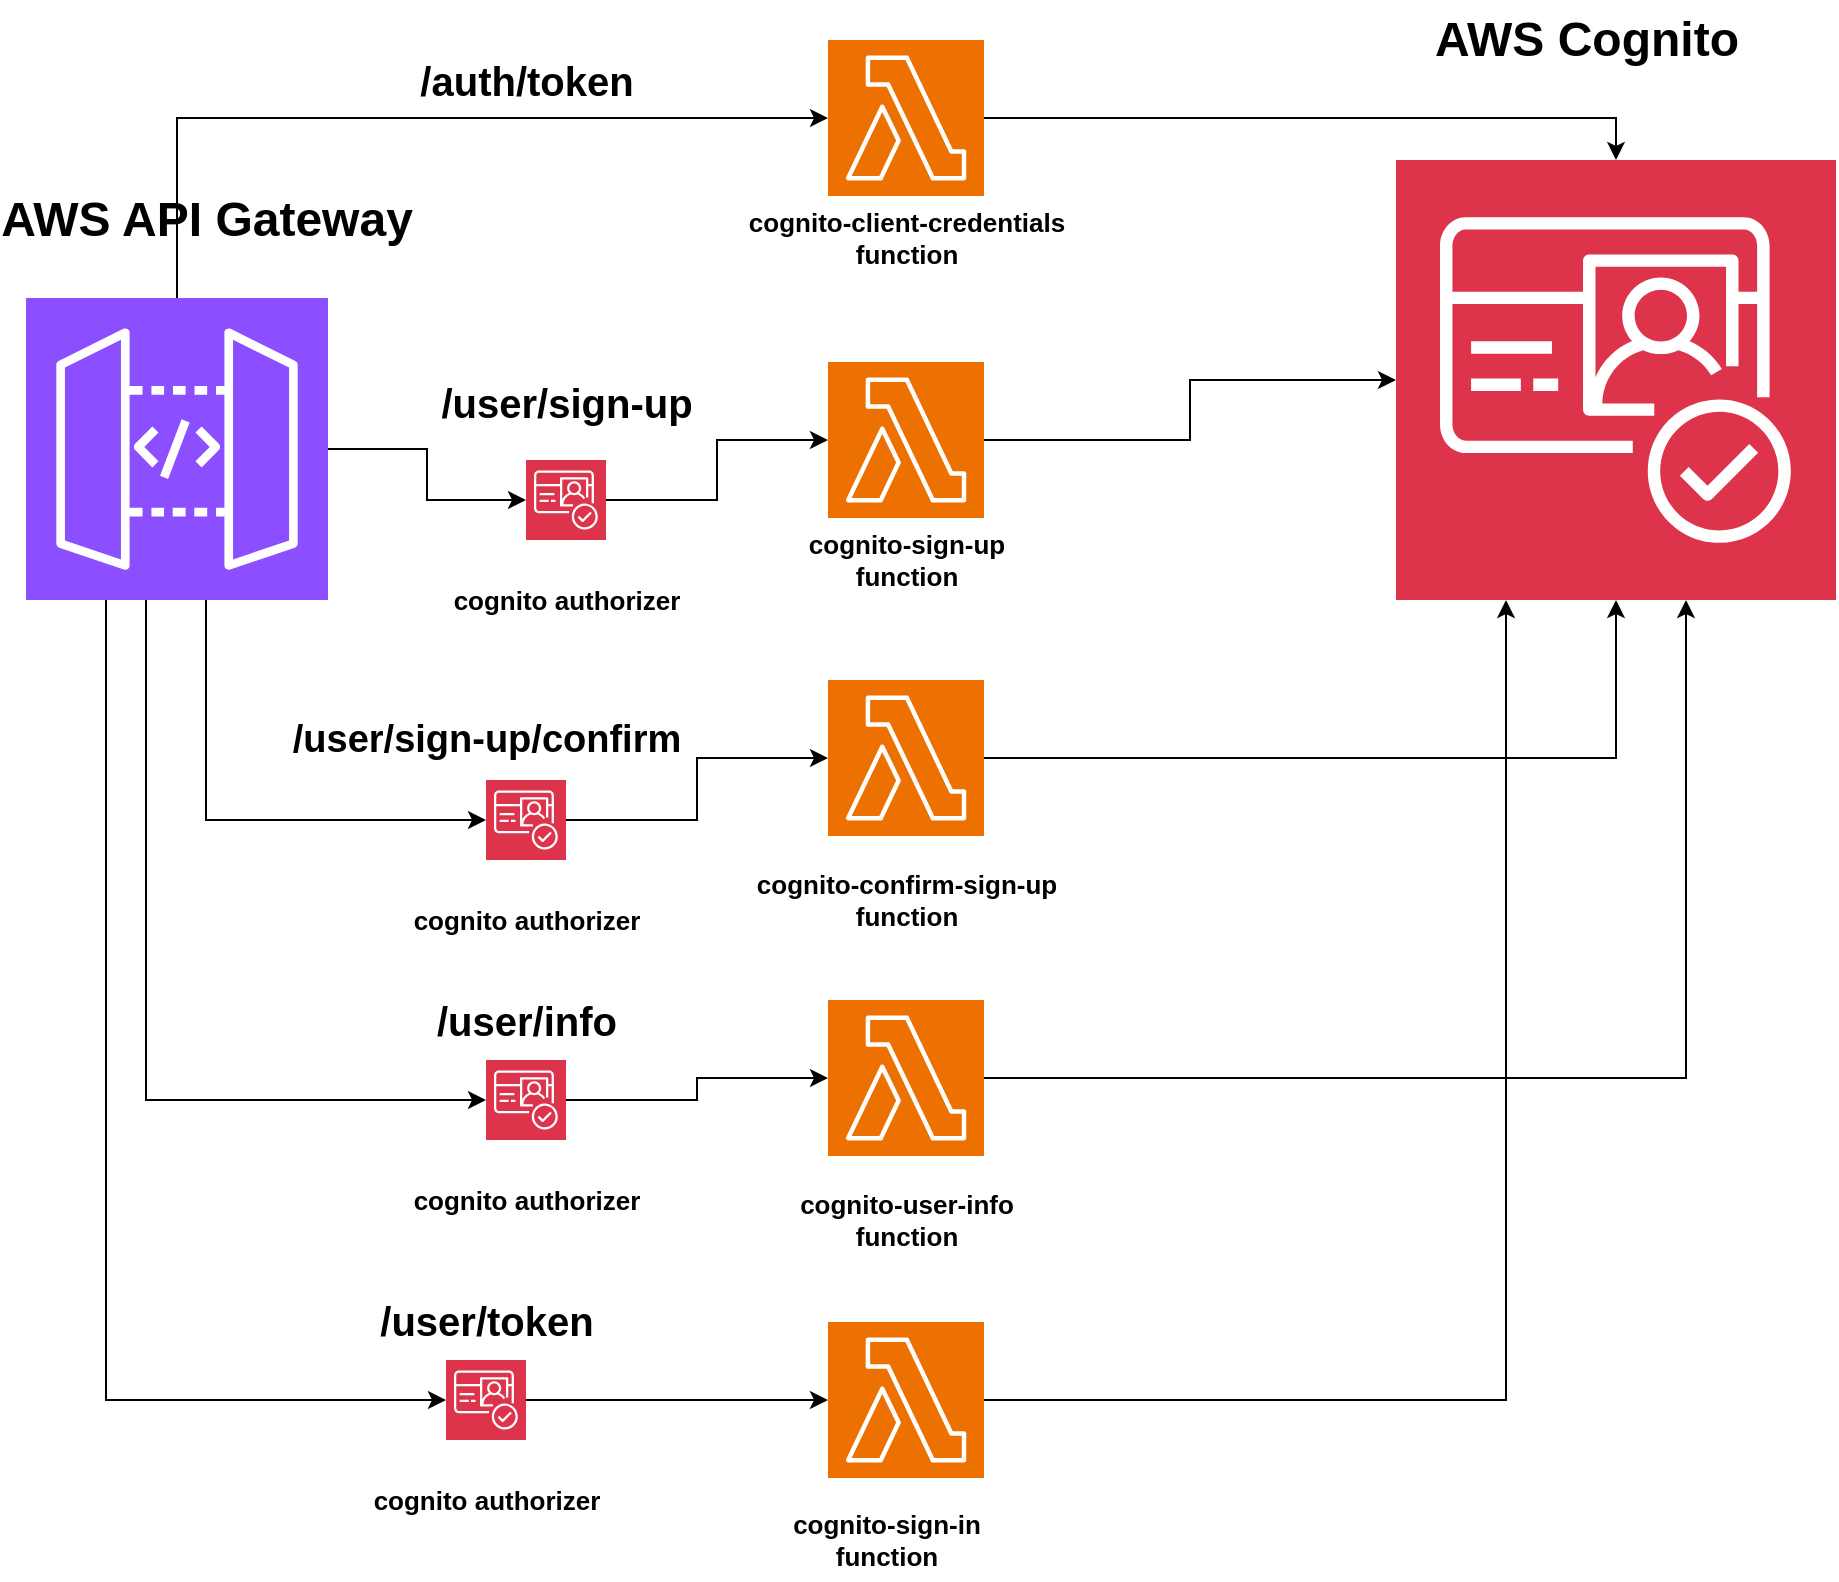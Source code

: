 <mxfile version="22.1.22" type="device">
  <diagram name="Página-1" id="0iZxoZYAKJawDYUBfow8">
    <mxGraphModel dx="1687" dy="908" grid="1" gridSize="10" guides="1" tooltips="1" connect="1" arrows="1" fold="1" page="1" pageScale="1" pageWidth="1920" pageHeight="1200" math="0" shadow="0">
      <root>
        <mxCell id="0" />
        <mxCell id="1" parent="0" />
        <mxCell id="1D7wFX3wcKnUC9iQgYK2-1" value="" style="sketch=0;points=[[0,0,0],[0.25,0,0],[0.5,0,0],[0.75,0,0],[1,0,0],[0,1,0],[0.25,1,0],[0.5,1,0],[0.75,1,0],[1,1,0],[0,0.25,0],[0,0.5,0],[0,0.75,0],[1,0.25,0],[1,0.5,0],[1,0.75,0]];outlineConnect=0;fontColor=#232F3E;fillColor=#8C4FFF;strokeColor=#ffffff;dashed=0;verticalLabelPosition=bottom;verticalAlign=top;align=center;html=1;fontSize=12;fontStyle=0;aspect=fixed;shape=mxgraph.aws4.resourceIcon;resIcon=mxgraph.aws4.api_gateway;" vertex="1" parent="1">
          <mxGeometry x="60" y="269" width="151" height="151" as="geometry" />
        </mxCell>
        <mxCell id="1D7wFX3wcKnUC9iQgYK2-4" value="" style="sketch=0;points=[[0,0,0],[0.25,0,0],[0.5,0,0],[0.75,0,0],[1,0,0],[0,1,0],[0.25,1,0],[0.5,1,0],[0.75,1,0],[1,1,0],[0,0.25,0],[0,0.5,0],[0,0.75,0],[1,0.25,0],[1,0.5,0],[1,0.75,0]];outlineConnect=0;fontColor=#232F3E;fillColor=#DD344C;strokeColor=#ffffff;dashed=0;verticalLabelPosition=bottom;verticalAlign=top;align=center;html=1;fontSize=12;fontStyle=0;aspect=fixed;shape=mxgraph.aws4.resourceIcon;resIcon=mxgraph.aws4.cognito;" vertex="1" parent="1">
          <mxGeometry x="745" y="200" width="220" height="220" as="geometry" />
        </mxCell>
        <mxCell id="1D7wFX3wcKnUC9iQgYK2-5" value="" style="sketch=0;points=[[0,0,0],[0.25,0,0],[0.5,0,0],[0.75,0,0],[1,0,0],[0,1,0],[0.25,1,0],[0.5,1,0],[0.75,1,0],[1,1,0],[0,0.25,0],[0,0.5,0],[0,0.75,0],[1,0.25,0],[1,0.5,0],[1,0.75,0]];outlineConnect=0;fontColor=#232F3E;fillColor=#ED7100;strokeColor=#ffffff;dashed=0;verticalLabelPosition=bottom;verticalAlign=top;align=center;html=1;fontSize=12;fontStyle=0;aspect=fixed;shape=mxgraph.aws4.resourceIcon;resIcon=mxgraph.aws4.lambda;" vertex="1" parent="1">
          <mxGeometry x="461" y="140" width="78" height="78" as="geometry" />
        </mxCell>
        <mxCell id="1D7wFX3wcKnUC9iQgYK2-240" style="edgeStyle=orthogonalEdgeStyle;rounded=0;orthogonalLoop=1;jettySize=auto;html=1;" edge="1" parent="1" source="1D7wFX3wcKnUC9iQgYK2-6" target="1D7wFX3wcKnUC9iQgYK2-4">
          <mxGeometry relative="1" as="geometry" />
        </mxCell>
        <mxCell id="1D7wFX3wcKnUC9iQgYK2-6" value="" style="sketch=0;points=[[0,0,0],[0.25,0,0],[0.5,0,0],[0.75,0,0],[1,0,0],[0,1,0],[0.25,1,0],[0.5,1,0],[0.75,1,0],[1,1,0],[0,0.25,0],[0,0.5,0],[0,0.75,0],[1,0.25,0],[1,0.5,0],[1,0.75,0]];outlineConnect=0;fontColor=#232F3E;fillColor=#ED7100;strokeColor=#ffffff;dashed=0;verticalLabelPosition=bottom;verticalAlign=top;align=center;html=1;fontSize=12;fontStyle=0;aspect=fixed;shape=mxgraph.aws4.resourceIcon;resIcon=mxgraph.aws4.lambda;" vertex="1" parent="1">
          <mxGeometry x="461" y="301" width="78" height="78" as="geometry" />
        </mxCell>
        <mxCell id="1D7wFX3wcKnUC9iQgYK2-248" style="edgeStyle=orthogonalEdgeStyle;rounded=0;orthogonalLoop=1;jettySize=auto;html=1;" edge="1" parent="1" source="1D7wFX3wcKnUC9iQgYK2-7" target="1D7wFX3wcKnUC9iQgYK2-4">
          <mxGeometry relative="1" as="geometry" />
        </mxCell>
        <mxCell id="1D7wFX3wcKnUC9iQgYK2-7" value="" style="sketch=0;points=[[0,0,0],[0.25,0,0],[0.5,0,0],[0.75,0,0],[1,0,0],[0,1,0],[0.25,1,0],[0.5,1,0],[0.75,1,0],[1,1,0],[0,0.25,0],[0,0.5,0],[0,0.75,0],[1,0.25,0],[1,0.5,0],[1,0.75,0]];outlineConnect=0;fontColor=#232F3E;fillColor=#ED7100;strokeColor=#ffffff;dashed=0;verticalLabelPosition=bottom;verticalAlign=top;align=center;html=1;fontSize=12;fontStyle=0;aspect=fixed;shape=mxgraph.aws4.resourceIcon;resIcon=mxgraph.aws4.lambda;" vertex="1" parent="1">
          <mxGeometry x="461" y="460" width="78" height="78" as="geometry" />
        </mxCell>
        <mxCell id="1D7wFX3wcKnUC9iQgYK2-268" style="edgeStyle=orthogonalEdgeStyle;rounded=0;orthogonalLoop=1;jettySize=auto;html=1;" edge="1" parent="1" source="1D7wFX3wcKnUC9iQgYK2-8" target="1D7wFX3wcKnUC9iQgYK2-4">
          <mxGeometry relative="1" as="geometry">
            <Array as="points">
              <mxPoint x="890" y="659" />
            </Array>
          </mxGeometry>
        </mxCell>
        <mxCell id="1D7wFX3wcKnUC9iQgYK2-8" value="" style="sketch=0;points=[[0,0,0],[0.25,0,0],[0.5,0,0],[0.75,0,0],[1,0,0],[0,1,0],[0.25,1,0],[0.5,1,0],[0.75,1,0],[1,1,0],[0,0.25,0],[0,0.5,0],[0,0.75,0],[1,0.25,0],[1,0.5,0],[1,0.75,0]];outlineConnect=0;fontColor=#232F3E;fillColor=#ED7100;strokeColor=#ffffff;dashed=0;verticalLabelPosition=bottom;verticalAlign=top;align=center;html=1;fontSize=12;fontStyle=0;aspect=fixed;shape=mxgraph.aws4.resourceIcon;resIcon=mxgraph.aws4.lambda;" vertex="1" parent="1">
          <mxGeometry x="461" y="620" width="78" height="78" as="geometry" />
        </mxCell>
        <mxCell id="1D7wFX3wcKnUC9iQgYK2-9" value="" style="sketch=0;points=[[0,0,0],[0.25,0,0],[0.5,0,0],[0.75,0,0],[1,0,0],[0,1,0],[0.25,1,0],[0.5,1,0],[0.75,1,0],[1,1,0],[0,0.25,0],[0,0.5,0],[0,0.75,0],[1,0.25,0],[1,0.5,0],[1,0.75,0]];outlineConnect=0;fontColor=#232F3E;fillColor=#ED7100;strokeColor=#ffffff;dashed=0;verticalLabelPosition=bottom;verticalAlign=top;align=center;html=1;fontSize=12;fontStyle=0;aspect=fixed;shape=mxgraph.aws4.resourceIcon;resIcon=mxgraph.aws4.lambda;" vertex="1" parent="1">
          <mxGeometry x="461" y="781" width="78" height="78" as="geometry" />
        </mxCell>
        <mxCell id="1D7wFX3wcKnUC9iQgYK2-12" style="edgeStyle=orthogonalEdgeStyle;rounded=0;orthogonalLoop=1;jettySize=auto;html=1;entryX=0;entryY=0.5;entryDx=0;entryDy=0;entryPerimeter=0;exitX=0.5;exitY=0;exitDx=0;exitDy=0;exitPerimeter=0;" edge="1" parent="1" source="1D7wFX3wcKnUC9iQgYK2-1" target="1D7wFX3wcKnUC9iQgYK2-5">
          <mxGeometry relative="1" as="geometry" />
        </mxCell>
        <mxCell id="1D7wFX3wcKnUC9iQgYK2-16" value="/auth/token" style="text;strokeColor=none;fillColor=none;html=1;fontSize=20;fontStyle=1;verticalAlign=middle;align=center;" vertex="1" parent="1">
          <mxGeometry x="260" y="140" width="100" height="40" as="geometry" />
        </mxCell>
        <mxCell id="1D7wFX3wcKnUC9iQgYK2-17" style="edgeStyle=orthogonalEdgeStyle;rounded=0;orthogonalLoop=1;jettySize=auto;html=1;entryX=0.5;entryY=0;entryDx=0;entryDy=0;entryPerimeter=0;" edge="1" parent="1" source="1D7wFX3wcKnUC9iQgYK2-5" target="1D7wFX3wcKnUC9iQgYK2-4">
          <mxGeometry relative="1" as="geometry" />
        </mxCell>
        <mxCell id="1D7wFX3wcKnUC9iQgYK2-26" value="cognito-client-credentials&lt;br style=&quot;font-size: 13px;&quot;&gt;function" style="text;strokeColor=none;fillColor=none;html=1;fontSize=13;fontStyle=1;verticalAlign=middle;align=center;" vertex="1" parent="1">
          <mxGeometry x="450" y="219" width="100" height="40" as="geometry" />
        </mxCell>
        <mxCell id="1D7wFX3wcKnUC9iQgYK2-239" value="cognito-sign-up&lt;br style=&quot;font-size: 13px;&quot;&gt;function" style="text;strokeColor=none;fillColor=none;html=1;fontSize=13;fontStyle=1;verticalAlign=middle;align=center;" vertex="1" parent="1">
          <mxGeometry x="450" y="380" width="100" height="40" as="geometry" />
        </mxCell>
        <mxCell id="1D7wFX3wcKnUC9iQgYK2-241" value="/user/sign-up" style="text;strokeColor=none;fillColor=none;html=1;fontSize=20;fontStyle=1;verticalAlign=middle;align=center;" vertex="1" parent="1">
          <mxGeometry x="280" y="301" width="100" height="40" as="geometry" />
        </mxCell>
        <mxCell id="1D7wFX3wcKnUC9iQgYK2-244" value="" style="group" vertex="1" connectable="0" parent="1">
          <mxGeometry x="280" y="350" width="100" height="90" as="geometry" />
        </mxCell>
        <mxCell id="1D7wFX3wcKnUC9iQgYK2-15" value="" style="sketch=0;points=[[0,0,0],[0.25,0,0],[0.5,0,0],[0.75,0,0],[1,0,0],[0,1,0],[0.25,1,0],[0.5,1,0],[0.75,1,0],[1,1,0],[0,0.25,0],[0,0.5,0],[0,0.75,0],[1,0.25,0],[1,0.5,0],[1,0.75,0]];outlineConnect=0;fontColor=#232F3E;fillColor=#DD344C;strokeColor=#ffffff;dashed=0;verticalLabelPosition=bottom;verticalAlign=top;align=center;html=1;fontSize=12;fontStyle=0;aspect=fixed;shape=mxgraph.aws4.resourceIcon;resIcon=mxgraph.aws4.cognito;" vertex="1" parent="1D7wFX3wcKnUC9iQgYK2-244">
          <mxGeometry x="30" width="40" height="40" as="geometry" />
        </mxCell>
        <mxCell id="1D7wFX3wcKnUC9iQgYK2-243" value="cognito&amp;nbsp;authorizer" style="text;strokeColor=none;fillColor=none;html=1;fontSize=13;fontStyle=1;verticalAlign=middle;align=center;" vertex="1" parent="1D7wFX3wcKnUC9iQgYK2-244">
          <mxGeometry y="50" width="100" height="40" as="geometry" />
        </mxCell>
        <mxCell id="1D7wFX3wcKnUC9iQgYK2-246" value="/user/sign-up/confirm" style="text;strokeColor=none;fillColor=none;html=1;fontSize=19;fontStyle=1;verticalAlign=middle;align=center;" vertex="1" parent="1">
          <mxGeometry x="240" y="470" width="100" height="40" as="geometry" />
        </mxCell>
        <mxCell id="1D7wFX3wcKnUC9iQgYK2-247" value="cognito-confirm-sign-up&lt;br style=&quot;font-size: 13px;&quot;&gt;function" style="text;strokeColor=none;fillColor=none;html=1;fontSize=13;fontStyle=1;verticalAlign=middle;align=center;" vertex="1" parent="1">
          <mxGeometry x="450" y="550" width="100" height="40" as="geometry" />
        </mxCell>
        <mxCell id="1D7wFX3wcKnUC9iQgYK2-249" value="AWS Cognito" style="text;strokeColor=none;fillColor=none;html=1;fontSize=24;fontStyle=1;verticalAlign=middle;align=center;" vertex="1" parent="1">
          <mxGeometry x="790" y="120" width="100" height="40" as="geometry" />
        </mxCell>
        <mxCell id="1D7wFX3wcKnUC9iQgYK2-251" value="/user/info" style="text;strokeColor=none;fillColor=none;html=1;fontSize=20;fontStyle=1;verticalAlign=middle;align=center;" vertex="1" parent="1">
          <mxGeometry x="260" y="610" width="100" height="40" as="geometry" />
        </mxCell>
        <mxCell id="1D7wFX3wcKnUC9iQgYK2-252" value="" style="group" vertex="1" connectable="0" parent="1">
          <mxGeometry x="260" y="510" width="100" height="90" as="geometry" />
        </mxCell>
        <mxCell id="1D7wFX3wcKnUC9iQgYK2-253" value="" style="sketch=0;points=[[0,0,0],[0.25,0,0],[0.5,0,0],[0.75,0,0],[1,0,0],[0,1,0],[0.25,1,0],[0.5,1,0],[0.75,1,0],[1,1,0],[0,0.25,0],[0,0.5,0],[0,0.75,0],[1,0.25,0],[1,0.5,0],[1,0.75,0]];outlineConnect=0;fontColor=#232F3E;fillColor=#DD344C;strokeColor=#ffffff;dashed=0;verticalLabelPosition=bottom;verticalAlign=top;align=center;html=1;fontSize=12;fontStyle=0;aspect=fixed;shape=mxgraph.aws4.resourceIcon;resIcon=mxgraph.aws4.cognito;" vertex="1" parent="1D7wFX3wcKnUC9iQgYK2-252">
          <mxGeometry x="30" width="40" height="40" as="geometry" />
        </mxCell>
        <mxCell id="1D7wFX3wcKnUC9iQgYK2-254" value="cognito&amp;nbsp;authorizer" style="text;strokeColor=none;fillColor=none;html=1;fontSize=13;fontStyle=1;verticalAlign=middle;align=center;" vertex="1" parent="1D7wFX3wcKnUC9iQgYK2-252">
          <mxGeometry y="50" width="100" height="40" as="geometry" />
        </mxCell>
        <mxCell id="1D7wFX3wcKnUC9iQgYK2-255" value="" style="group" vertex="1" connectable="0" parent="1">
          <mxGeometry x="260" y="650" width="100" height="130" as="geometry" />
        </mxCell>
        <mxCell id="1D7wFX3wcKnUC9iQgYK2-256" value="" style="sketch=0;points=[[0,0,0],[0.25,0,0],[0.5,0,0],[0.75,0,0],[1,0,0],[0,1,0],[0.25,1,0],[0.5,1,0],[0.75,1,0],[1,1,0],[0,0.25,0],[0,0.5,0],[0,0.75,0],[1,0.25,0],[1,0.5,0],[1,0.75,0]];outlineConnect=0;fontColor=#232F3E;fillColor=#DD344C;strokeColor=#ffffff;dashed=0;verticalLabelPosition=bottom;verticalAlign=top;align=center;html=1;fontSize=12;fontStyle=0;aspect=fixed;shape=mxgraph.aws4.resourceIcon;resIcon=mxgraph.aws4.cognito;" vertex="1" parent="1D7wFX3wcKnUC9iQgYK2-255">
          <mxGeometry x="30" width="40" height="40" as="geometry" />
        </mxCell>
        <mxCell id="1D7wFX3wcKnUC9iQgYK2-257" value="cognito&amp;nbsp;authorizer" style="text;strokeColor=none;fillColor=none;html=1;fontSize=13;fontStyle=1;verticalAlign=middle;align=center;" vertex="1" parent="1D7wFX3wcKnUC9iQgYK2-255">
          <mxGeometry y="50" width="100" height="40" as="geometry" />
        </mxCell>
        <mxCell id="1D7wFX3wcKnUC9iQgYK2-258" value="AWS API Gateway" style="text;strokeColor=none;fillColor=none;html=1;fontSize=24;fontStyle=1;verticalAlign=middle;align=center;" vertex="1" parent="1">
          <mxGeometry x="100" y="210" width="100" height="40" as="geometry" />
        </mxCell>
        <mxCell id="1D7wFX3wcKnUC9iQgYK2-262" style="edgeStyle=orthogonalEdgeStyle;rounded=0;orthogonalLoop=1;jettySize=auto;html=1;entryX=0;entryY=0.5;entryDx=0;entryDy=0;entryPerimeter=0;" edge="1" parent="1" source="1D7wFX3wcKnUC9iQgYK2-1" target="1D7wFX3wcKnUC9iQgYK2-15">
          <mxGeometry relative="1" as="geometry" />
        </mxCell>
        <mxCell id="1D7wFX3wcKnUC9iQgYK2-263" style="edgeStyle=orthogonalEdgeStyle;rounded=0;orthogonalLoop=1;jettySize=auto;html=1;entryX=0;entryY=0.5;entryDx=0;entryDy=0;entryPerimeter=0;" edge="1" parent="1" source="1D7wFX3wcKnUC9iQgYK2-15" target="1D7wFX3wcKnUC9iQgYK2-6">
          <mxGeometry relative="1" as="geometry" />
        </mxCell>
        <mxCell id="1D7wFX3wcKnUC9iQgYK2-264" style="edgeStyle=orthogonalEdgeStyle;rounded=0;orthogonalLoop=1;jettySize=auto;html=1;entryX=0;entryY=0.5;entryDx=0;entryDy=0;entryPerimeter=0;" edge="1" parent="1" source="1D7wFX3wcKnUC9iQgYK2-1" target="1D7wFX3wcKnUC9iQgYK2-253">
          <mxGeometry relative="1" as="geometry">
            <Array as="points">
              <mxPoint x="150" y="530" />
            </Array>
          </mxGeometry>
        </mxCell>
        <mxCell id="1D7wFX3wcKnUC9iQgYK2-265" style="edgeStyle=orthogonalEdgeStyle;rounded=0;orthogonalLoop=1;jettySize=auto;html=1;entryX=0;entryY=0.5;entryDx=0;entryDy=0;entryPerimeter=0;" edge="1" parent="1" source="1D7wFX3wcKnUC9iQgYK2-253" target="1D7wFX3wcKnUC9iQgYK2-7">
          <mxGeometry relative="1" as="geometry" />
        </mxCell>
        <mxCell id="1D7wFX3wcKnUC9iQgYK2-266" style="edgeStyle=orthogonalEdgeStyle;rounded=0;orthogonalLoop=1;jettySize=auto;html=1;entryX=0;entryY=0.5;entryDx=0;entryDy=0;entryPerimeter=0;" edge="1" parent="1" source="1D7wFX3wcKnUC9iQgYK2-1" target="1D7wFX3wcKnUC9iQgYK2-256">
          <mxGeometry relative="1" as="geometry">
            <Array as="points">
              <mxPoint x="120" y="670" />
            </Array>
          </mxGeometry>
        </mxCell>
        <mxCell id="1D7wFX3wcKnUC9iQgYK2-267" style="edgeStyle=orthogonalEdgeStyle;rounded=0;orthogonalLoop=1;jettySize=auto;html=1;entryX=0;entryY=0.5;entryDx=0;entryDy=0;entryPerimeter=0;" edge="1" parent="1" source="1D7wFX3wcKnUC9iQgYK2-256" target="1D7wFX3wcKnUC9iQgYK2-8">
          <mxGeometry relative="1" as="geometry" />
        </mxCell>
        <mxCell id="1D7wFX3wcKnUC9iQgYK2-269" value="cognito-user-info&lt;br style=&quot;font-size: 13px;&quot;&gt;function" style="text;strokeColor=none;fillColor=none;html=1;fontSize=13;fontStyle=1;verticalAlign=middle;align=center;" vertex="1" parent="1">
          <mxGeometry x="450" y="710" width="100" height="40" as="geometry" />
        </mxCell>
        <mxCell id="1D7wFX3wcKnUC9iQgYK2-271" value="" style="group" vertex="1" connectable="0" parent="1">
          <mxGeometry x="240" y="800" width="100" height="90" as="geometry" />
        </mxCell>
        <mxCell id="1D7wFX3wcKnUC9iQgYK2-272" value="" style="sketch=0;points=[[0,0,0],[0.25,0,0],[0.5,0,0],[0.75,0,0],[1,0,0],[0,1,0],[0.25,1,0],[0.5,1,0],[0.75,1,0],[1,1,0],[0,0.25,0],[0,0.5,0],[0,0.75,0],[1,0.25,0],[1,0.5,0],[1,0.75,0]];outlineConnect=0;fontColor=#232F3E;fillColor=#DD344C;strokeColor=#ffffff;dashed=0;verticalLabelPosition=bottom;verticalAlign=top;align=center;html=1;fontSize=12;fontStyle=0;aspect=fixed;shape=mxgraph.aws4.resourceIcon;resIcon=mxgraph.aws4.cognito;" vertex="1" parent="1D7wFX3wcKnUC9iQgYK2-271">
          <mxGeometry x="30" width="40" height="40" as="geometry" />
        </mxCell>
        <mxCell id="1D7wFX3wcKnUC9iQgYK2-273" value="cognito&amp;nbsp;authorizer" style="text;strokeColor=none;fillColor=none;html=1;fontSize=13;fontStyle=1;verticalAlign=middle;align=center;" vertex="1" parent="1D7wFX3wcKnUC9iQgYK2-271">
          <mxGeometry y="50" width="100" height="40" as="geometry" />
        </mxCell>
        <mxCell id="1D7wFX3wcKnUC9iQgYK2-274" style="edgeStyle=orthogonalEdgeStyle;rounded=0;orthogonalLoop=1;jettySize=auto;html=1;entryX=0;entryY=0.5;entryDx=0;entryDy=0;entryPerimeter=0;" edge="1" parent="1" source="1D7wFX3wcKnUC9iQgYK2-1" target="1D7wFX3wcKnUC9iQgYK2-272">
          <mxGeometry relative="1" as="geometry">
            <Array as="points">
              <mxPoint x="100" y="820" />
            </Array>
          </mxGeometry>
        </mxCell>
        <mxCell id="1D7wFX3wcKnUC9iQgYK2-275" value="/user/token" style="text;strokeColor=none;fillColor=none;html=1;fontSize=20;fontStyle=1;verticalAlign=middle;align=center;" vertex="1" parent="1">
          <mxGeometry x="240" y="760" width="100" height="40" as="geometry" />
        </mxCell>
        <mxCell id="1D7wFX3wcKnUC9iQgYK2-276" style="edgeStyle=orthogonalEdgeStyle;rounded=0;orthogonalLoop=1;jettySize=auto;html=1;entryX=0;entryY=0.5;entryDx=0;entryDy=0;entryPerimeter=0;" edge="1" parent="1" source="1D7wFX3wcKnUC9iQgYK2-272" target="1D7wFX3wcKnUC9iQgYK2-9">
          <mxGeometry relative="1" as="geometry" />
        </mxCell>
        <mxCell id="1D7wFX3wcKnUC9iQgYK2-277" style="edgeStyle=orthogonalEdgeStyle;rounded=0;orthogonalLoop=1;jettySize=auto;html=1;entryX=0.25;entryY=1;entryDx=0;entryDy=0;entryPerimeter=0;" edge="1" parent="1" source="1D7wFX3wcKnUC9iQgYK2-9" target="1D7wFX3wcKnUC9iQgYK2-4">
          <mxGeometry relative="1" as="geometry" />
        </mxCell>
        <mxCell id="1D7wFX3wcKnUC9iQgYK2-278" value="cognito-sign-in&lt;br style=&quot;font-size: 13px;&quot;&gt;function" style="text;strokeColor=none;fillColor=none;html=1;fontSize=13;fontStyle=1;verticalAlign=middle;align=center;" vertex="1" parent="1">
          <mxGeometry x="440" y="870" width="100" height="40" as="geometry" />
        </mxCell>
      </root>
    </mxGraphModel>
  </diagram>
</mxfile>
